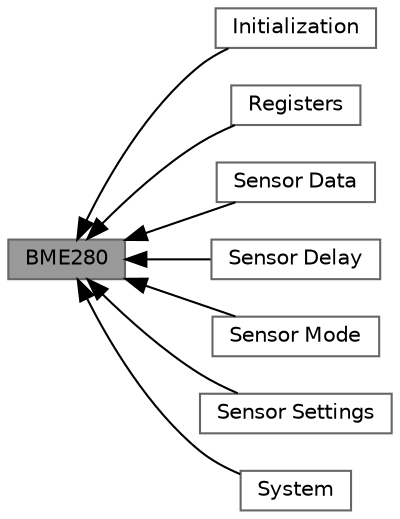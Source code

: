 digraph "BME280"
{
 // LATEX_PDF_SIZE
  bgcolor="transparent";
  edge [fontname=Helvetica,fontsize=10,labelfontname=Helvetica,labelfontsize=10];
  node [fontname=Helvetica,fontsize=10,shape=box,height=0.2,width=0.4];
  rankdir=LR;
  Node1 [id="Node000001",label="BME280",height=0.2,width=0.4,color="gray40", fillcolor="grey60", style="filled", fontcolor="black",tooltip="Product Overview and Sensor API Source Code"];
  Node2 [id="Node000002",label="Initialization",height=0.2,width=0.4,color="grey40", fillcolor="white", style="filled",URL="$group__bme280ApiInit.html",tooltip="Initialize the sensor and device structure."];
  Node3 [id="Node000003",label="Registers",height=0.2,width=0.4,color="grey40", fillcolor="white", style="filled",URL="$group__bme280ApiRegister.html",tooltip="Generic API for accessing sensor registers."];
  Node7 [id="Node000007",label="Sensor Data",height=0.2,width=0.4,color="grey40", fillcolor="white", style="filled",URL="$group__bme280ApiSensorData.html",tooltip="Data processing of sensor."];
  Node8 [id="Node000008",label="Sensor Delay",height=0.2,width=0.4,color="grey40", fillcolor="white", style="filled",URL="$group__bme280ApiSensorDelay.html",tooltip="Generic API for measuring sensor delay."];
  Node5 [id="Node000005",label="Sensor Mode",height=0.2,width=0.4,color="grey40", fillcolor="white", style="filled",URL="$group__bme280ApiSensorMode.html",tooltip="Generic API for configuring sensor power mode."];
  Node4 [id="Node000004",label="Sensor Settings",height=0.2,width=0.4,color="grey40", fillcolor="white", style="filled",URL="$group__bme280ApiSensorSettings.html",tooltip="Generic API for accessing sensor settings."];
  Node6 [id="Node000006",label="System",height=0.2,width=0.4,color="grey40", fillcolor="white", style="filled",URL="$group__bme280ApiSystem.html",tooltip="API that performs system-level operations."];
  Node1->Node2 [shape=plaintext, dir="back", style="solid"];
  Node1->Node3 [shape=plaintext, dir="back", style="solid"];
  Node1->Node4 [shape=plaintext, dir="back", style="solid"];
  Node1->Node5 [shape=plaintext, dir="back", style="solid"];
  Node1->Node6 [shape=plaintext, dir="back", style="solid"];
  Node1->Node7 [shape=plaintext, dir="back", style="solid"];
  Node1->Node8 [shape=plaintext, dir="back", style="solid"];
}
